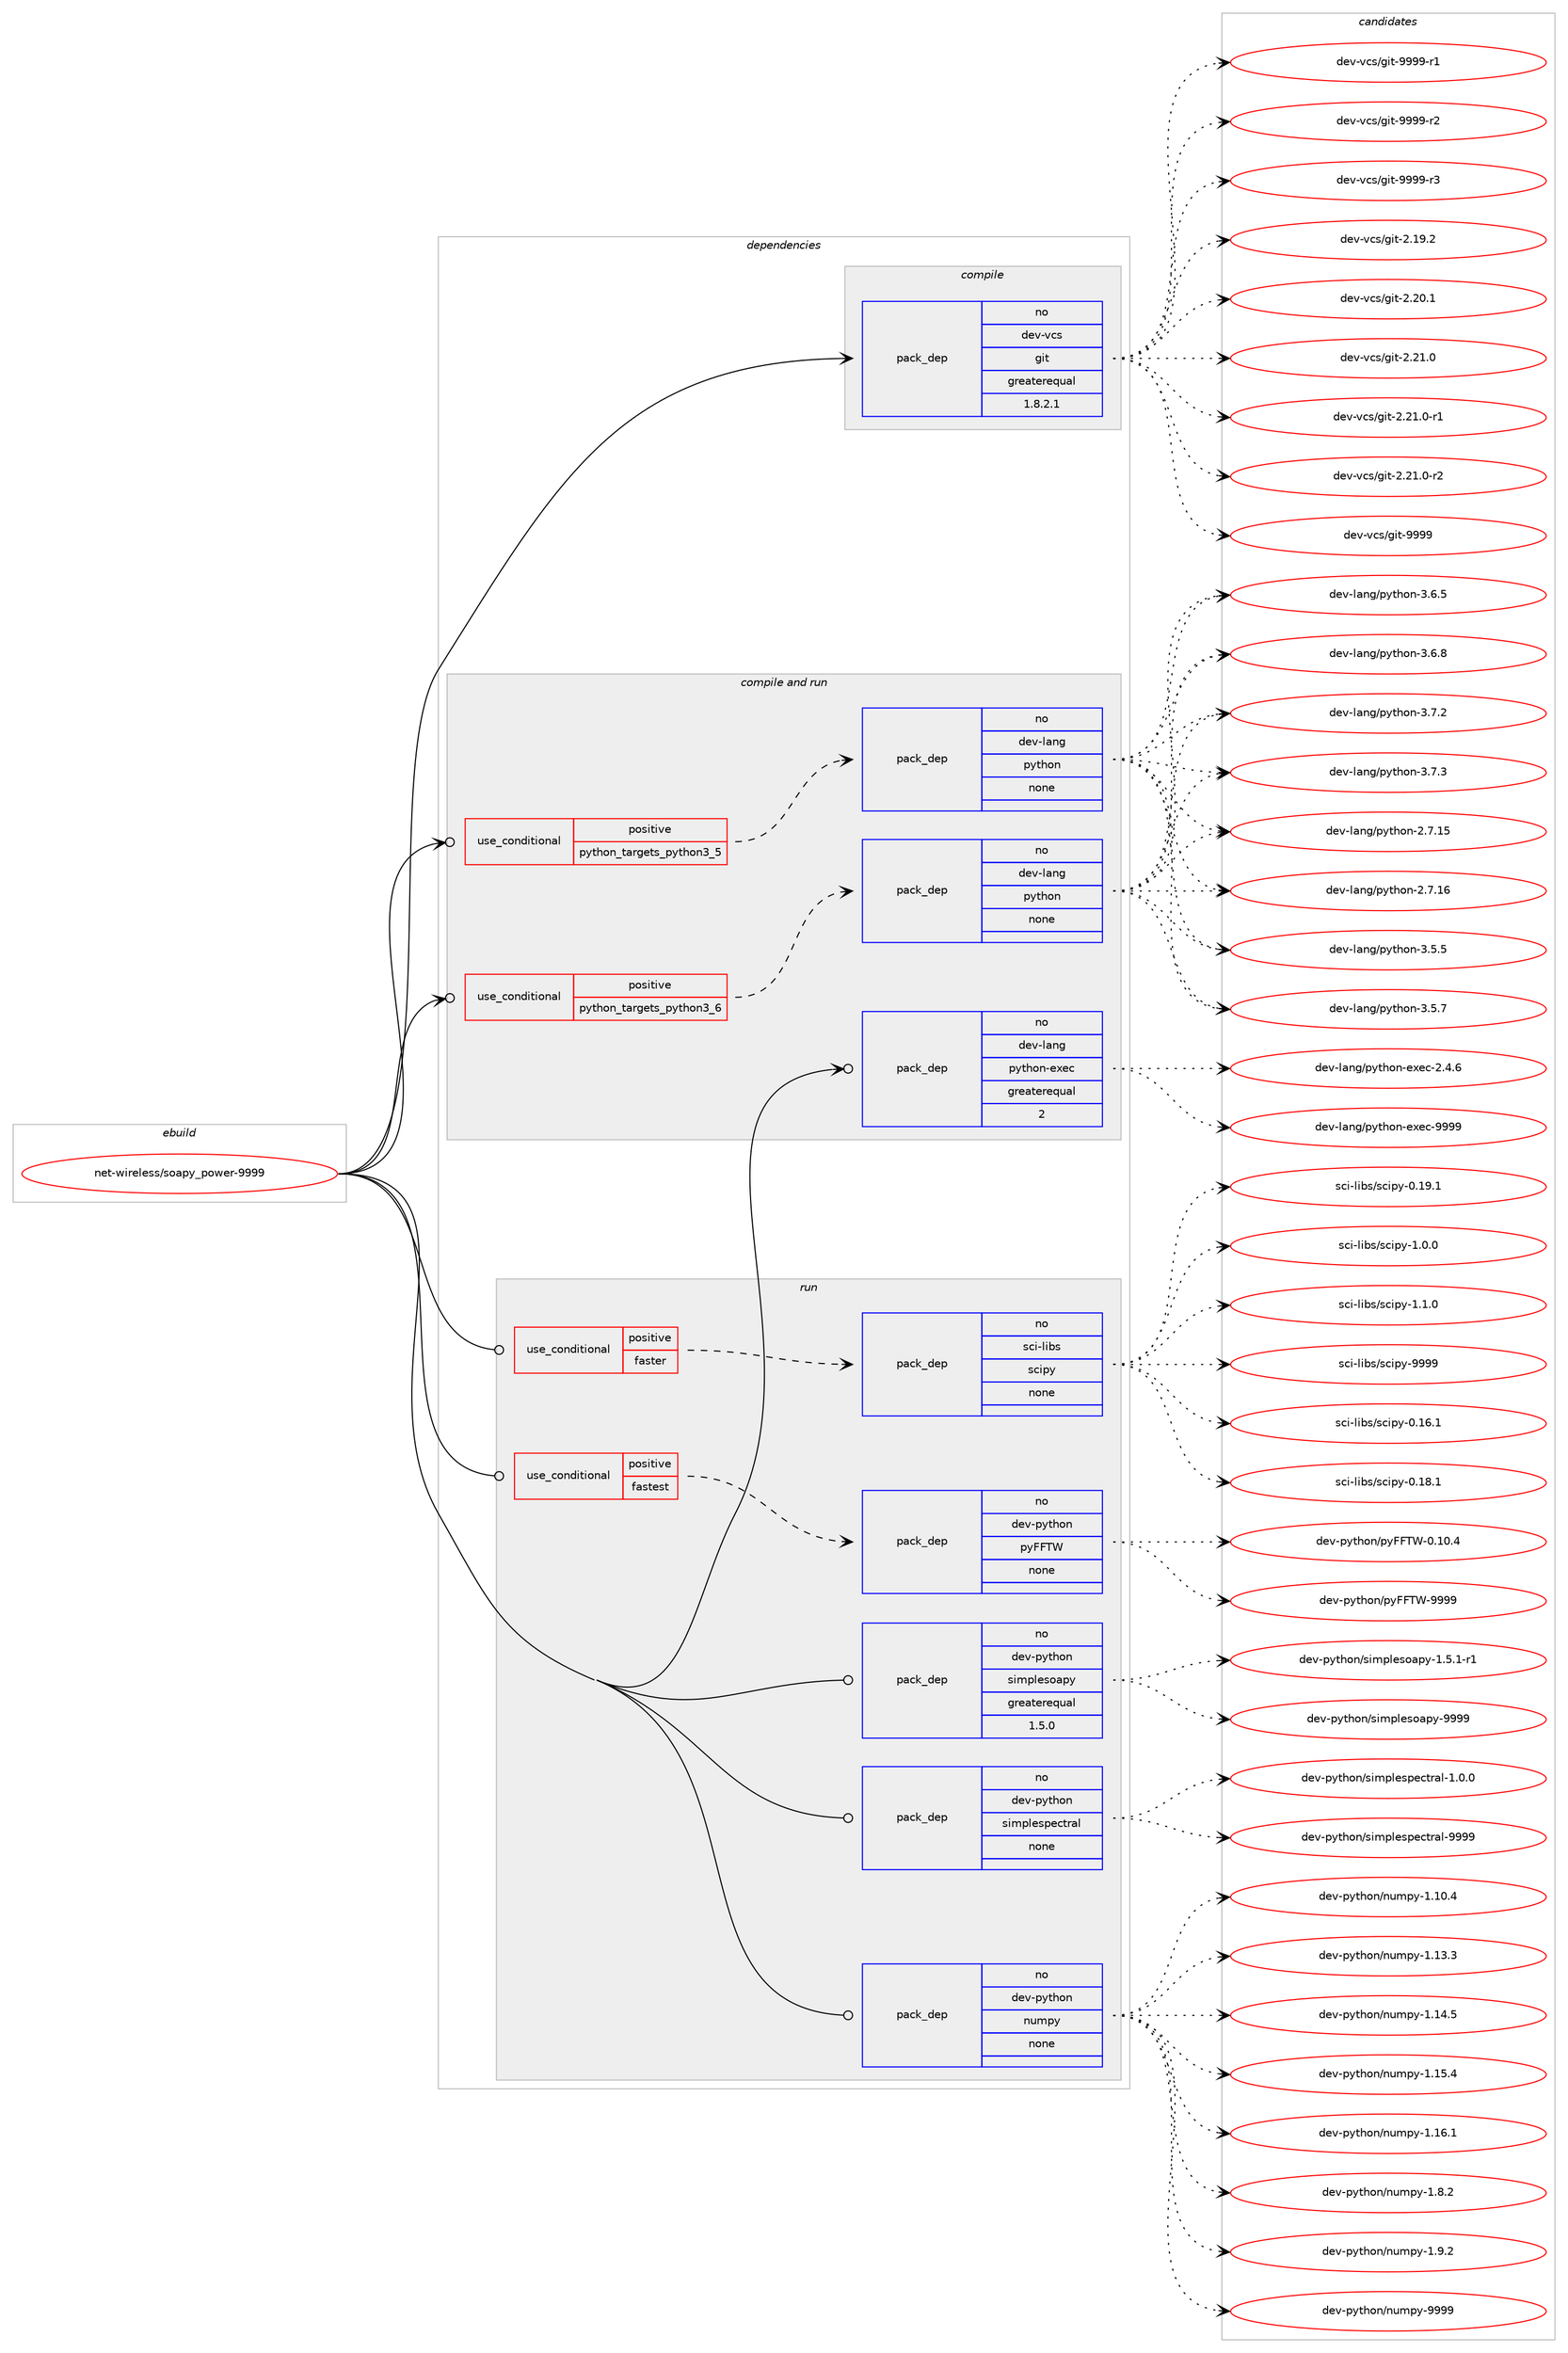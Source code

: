 digraph prolog {

# *************
# Graph options
# *************

newrank=true;
concentrate=true;
compound=true;
graph [rankdir=LR,fontname=Helvetica,fontsize=10,ranksep=1.5];#, ranksep=2.5, nodesep=0.2];
edge  [arrowhead=vee];
node  [fontname=Helvetica,fontsize=10];

# **********
# The ebuild
# **********

subgraph cluster_leftcol {
color=gray;
rank=same;
label=<<i>ebuild</i>>;
id [label="net-wireless/soapy_power-9999", color=red, width=4, href="../net-wireless/soapy_power-9999.svg"];
}

# ****************
# The dependencies
# ****************

subgraph cluster_midcol {
color=gray;
label=<<i>dependencies</i>>;
subgraph cluster_compile {
fillcolor="#eeeeee";
style=filled;
label=<<i>compile</i>>;
subgraph pack3091 {
dependency4218 [label=<<TABLE BORDER="0" CELLBORDER="1" CELLSPACING="0" CELLPADDING="4" WIDTH="220"><TR><TD ROWSPAN="6" CELLPADDING="30">pack_dep</TD></TR><TR><TD WIDTH="110">no</TD></TR><TR><TD>dev-vcs</TD></TR><TR><TD>git</TD></TR><TR><TD>greaterequal</TD></TR><TR><TD>1.8.2.1</TD></TR></TABLE>>, shape=none, color=blue];
}
id:e -> dependency4218:w [weight=20,style="solid",arrowhead="vee"];
}
subgraph cluster_compileandrun {
fillcolor="#eeeeee";
style=filled;
label=<<i>compile and run</i>>;
subgraph cond1053 {
dependency4219 [label=<<TABLE BORDER="0" CELLBORDER="1" CELLSPACING="0" CELLPADDING="4"><TR><TD ROWSPAN="3" CELLPADDING="10">use_conditional</TD></TR><TR><TD>positive</TD></TR><TR><TD>python_targets_python3_5</TD></TR></TABLE>>, shape=none, color=red];
subgraph pack3092 {
dependency4220 [label=<<TABLE BORDER="0" CELLBORDER="1" CELLSPACING="0" CELLPADDING="4" WIDTH="220"><TR><TD ROWSPAN="6" CELLPADDING="30">pack_dep</TD></TR><TR><TD WIDTH="110">no</TD></TR><TR><TD>dev-lang</TD></TR><TR><TD>python</TD></TR><TR><TD>none</TD></TR><TR><TD></TD></TR></TABLE>>, shape=none, color=blue];
}
dependency4219:e -> dependency4220:w [weight=20,style="dashed",arrowhead="vee"];
}
id:e -> dependency4219:w [weight=20,style="solid",arrowhead="odotvee"];
subgraph cond1054 {
dependency4221 [label=<<TABLE BORDER="0" CELLBORDER="1" CELLSPACING="0" CELLPADDING="4"><TR><TD ROWSPAN="3" CELLPADDING="10">use_conditional</TD></TR><TR><TD>positive</TD></TR><TR><TD>python_targets_python3_6</TD></TR></TABLE>>, shape=none, color=red];
subgraph pack3093 {
dependency4222 [label=<<TABLE BORDER="0" CELLBORDER="1" CELLSPACING="0" CELLPADDING="4" WIDTH="220"><TR><TD ROWSPAN="6" CELLPADDING="30">pack_dep</TD></TR><TR><TD WIDTH="110">no</TD></TR><TR><TD>dev-lang</TD></TR><TR><TD>python</TD></TR><TR><TD>none</TD></TR><TR><TD></TD></TR></TABLE>>, shape=none, color=blue];
}
dependency4221:e -> dependency4222:w [weight=20,style="dashed",arrowhead="vee"];
}
id:e -> dependency4221:w [weight=20,style="solid",arrowhead="odotvee"];
subgraph pack3094 {
dependency4223 [label=<<TABLE BORDER="0" CELLBORDER="1" CELLSPACING="0" CELLPADDING="4" WIDTH="220"><TR><TD ROWSPAN="6" CELLPADDING="30">pack_dep</TD></TR><TR><TD WIDTH="110">no</TD></TR><TR><TD>dev-lang</TD></TR><TR><TD>python-exec</TD></TR><TR><TD>greaterequal</TD></TR><TR><TD>2</TD></TR></TABLE>>, shape=none, color=blue];
}
id:e -> dependency4223:w [weight=20,style="solid",arrowhead="odotvee"];
}
subgraph cluster_run {
fillcolor="#eeeeee";
style=filled;
label=<<i>run</i>>;
subgraph cond1055 {
dependency4224 [label=<<TABLE BORDER="0" CELLBORDER="1" CELLSPACING="0" CELLPADDING="4"><TR><TD ROWSPAN="3" CELLPADDING="10">use_conditional</TD></TR><TR><TD>positive</TD></TR><TR><TD>faster</TD></TR></TABLE>>, shape=none, color=red];
subgraph pack3095 {
dependency4225 [label=<<TABLE BORDER="0" CELLBORDER="1" CELLSPACING="0" CELLPADDING="4" WIDTH="220"><TR><TD ROWSPAN="6" CELLPADDING="30">pack_dep</TD></TR><TR><TD WIDTH="110">no</TD></TR><TR><TD>sci-libs</TD></TR><TR><TD>scipy</TD></TR><TR><TD>none</TD></TR><TR><TD></TD></TR></TABLE>>, shape=none, color=blue];
}
dependency4224:e -> dependency4225:w [weight=20,style="dashed",arrowhead="vee"];
}
id:e -> dependency4224:w [weight=20,style="solid",arrowhead="odot"];
subgraph cond1056 {
dependency4226 [label=<<TABLE BORDER="0" CELLBORDER="1" CELLSPACING="0" CELLPADDING="4"><TR><TD ROWSPAN="3" CELLPADDING="10">use_conditional</TD></TR><TR><TD>positive</TD></TR><TR><TD>fastest</TD></TR></TABLE>>, shape=none, color=red];
subgraph pack3096 {
dependency4227 [label=<<TABLE BORDER="0" CELLBORDER="1" CELLSPACING="0" CELLPADDING="4" WIDTH="220"><TR><TD ROWSPAN="6" CELLPADDING="30">pack_dep</TD></TR><TR><TD WIDTH="110">no</TD></TR><TR><TD>dev-python</TD></TR><TR><TD>pyFFTW</TD></TR><TR><TD>none</TD></TR><TR><TD></TD></TR></TABLE>>, shape=none, color=blue];
}
dependency4226:e -> dependency4227:w [weight=20,style="dashed",arrowhead="vee"];
}
id:e -> dependency4226:w [weight=20,style="solid",arrowhead="odot"];
subgraph pack3097 {
dependency4228 [label=<<TABLE BORDER="0" CELLBORDER="1" CELLSPACING="0" CELLPADDING="4" WIDTH="220"><TR><TD ROWSPAN="6" CELLPADDING="30">pack_dep</TD></TR><TR><TD WIDTH="110">no</TD></TR><TR><TD>dev-python</TD></TR><TR><TD>numpy</TD></TR><TR><TD>none</TD></TR><TR><TD></TD></TR></TABLE>>, shape=none, color=blue];
}
id:e -> dependency4228:w [weight=20,style="solid",arrowhead="odot"];
subgraph pack3098 {
dependency4229 [label=<<TABLE BORDER="0" CELLBORDER="1" CELLSPACING="0" CELLPADDING="4" WIDTH="220"><TR><TD ROWSPAN="6" CELLPADDING="30">pack_dep</TD></TR><TR><TD WIDTH="110">no</TD></TR><TR><TD>dev-python</TD></TR><TR><TD>simplesoapy</TD></TR><TR><TD>greaterequal</TD></TR><TR><TD>1.5.0</TD></TR></TABLE>>, shape=none, color=blue];
}
id:e -> dependency4229:w [weight=20,style="solid",arrowhead="odot"];
subgraph pack3099 {
dependency4230 [label=<<TABLE BORDER="0" CELLBORDER="1" CELLSPACING="0" CELLPADDING="4" WIDTH="220"><TR><TD ROWSPAN="6" CELLPADDING="30">pack_dep</TD></TR><TR><TD WIDTH="110">no</TD></TR><TR><TD>dev-python</TD></TR><TR><TD>simplespectral</TD></TR><TR><TD>none</TD></TR><TR><TD></TD></TR></TABLE>>, shape=none, color=blue];
}
id:e -> dependency4230:w [weight=20,style="solid",arrowhead="odot"];
}
}

# **************
# The candidates
# **************

subgraph cluster_choices {
rank=same;
color=gray;
label=<<i>candidates</i>>;

subgraph choice3091 {
color=black;
nodesep=1;
choice10010111845118991154710310511645504649574650 [label="dev-vcs/git-2.19.2", color=red, width=4,href="../dev-vcs/git-2.19.2.svg"];
choice10010111845118991154710310511645504650484649 [label="dev-vcs/git-2.20.1", color=red, width=4,href="../dev-vcs/git-2.20.1.svg"];
choice10010111845118991154710310511645504650494648 [label="dev-vcs/git-2.21.0", color=red, width=4,href="../dev-vcs/git-2.21.0.svg"];
choice100101118451189911547103105116455046504946484511449 [label="dev-vcs/git-2.21.0-r1", color=red, width=4,href="../dev-vcs/git-2.21.0-r1.svg"];
choice100101118451189911547103105116455046504946484511450 [label="dev-vcs/git-2.21.0-r2", color=red, width=4,href="../dev-vcs/git-2.21.0-r2.svg"];
choice1001011184511899115471031051164557575757 [label="dev-vcs/git-9999", color=red, width=4,href="../dev-vcs/git-9999.svg"];
choice10010111845118991154710310511645575757574511449 [label="dev-vcs/git-9999-r1", color=red, width=4,href="../dev-vcs/git-9999-r1.svg"];
choice10010111845118991154710310511645575757574511450 [label="dev-vcs/git-9999-r2", color=red, width=4,href="../dev-vcs/git-9999-r2.svg"];
choice10010111845118991154710310511645575757574511451 [label="dev-vcs/git-9999-r3", color=red, width=4,href="../dev-vcs/git-9999-r3.svg"];
dependency4218:e -> choice10010111845118991154710310511645504649574650:w [style=dotted,weight="100"];
dependency4218:e -> choice10010111845118991154710310511645504650484649:w [style=dotted,weight="100"];
dependency4218:e -> choice10010111845118991154710310511645504650494648:w [style=dotted,weight="100"];
dependency4218:e -> choice100101118451189911547103105116455046504946484511449:w [style=dotted,weight="100"];
dependency4218:e -> choice100101118451189911547103105116455046504946484511450:w [style=dotted,weight="100"];
dependency4218:e -> choice1001011184511899115471031051164557575757:w [style=dotted,weight="100"];
dependency4218:e -> choice10010111845118991154710310511645575757574511449:w [style=dotted,weight="100"];
dependency4218:e -> choice10010111845118991154710310511645575757574511450:w [style=dotted,weight="100"];
dependency4218:e -> choice10010111845118991154710310511645575757574511451:w [style=dotted,weight="100"];
}
subgraph choice3092 {
color=black;
nodesep=1;
choice10010111845108971101034711212111610411111045504655464953 [label="dev-lang/python-2.7.15", color=red, width=4,href="../dev-lang/python-2.7.15.svg"];
choice10010111845108971101034711212111610411111045504655464954 [label="dev-lang/python-2.7.16", color=red, width=4,href="../dev-lang/python-2.7.16.svg"];
choice100101118451089711010347112121116104111110455146534653 [label="dev-lang/python-3.5.5", color=red, width=4,href="../dev-lang/python-3.5.5.svg"];
choice100101118451089711010347112121116104111110455146534655 [label="dev-lang/python-3.5.7", color=red, width=4,href="../dev-lang/python-3.5.7.svg"];
choice100101118451089711010347112121116104111110455146544653 [label="dev-lang/python-3.6.5", color=red, width=4,href="../dev-lang/python-3.6.5.svg"];
choice100101118451089711010347112121116104111110455146544656 [label="dev-lang/python-3.6.8", color=red, width=4,href="../dev-lang/python-3.6.8.svg"];
choice100101118451089711010347112121116104111110455146554650 [label="dev-lang/python-3.7.2", color=red, width=4,href="../dev-lang/python-3.7.2.svg"];
choice100101118451089711010347112121116104111110455146554651 [label="dev-lang/python-3.7.3", color=red, width=4,href="../dev-lang/python-3.7.3.svg"];
dependency4220:e -> choice10010111845108971101034711212111610411111045504655464953:w [style=dotted,weight="100"];
dependency4220:e -> choice10010111845108971101034711212111610411111045504655464954:w [style=dotted,weight="100"];
dependency4220:e -> choice100101118451089711010347112121116104111110455146534653:w [style=dotted,weight="100"];
dependency4220:e -> choice100101118451089711010347112121116104111110455146534655:w [style=dotted,weight="100"];
dependency4220:e -> choice100101118451089711010347112121116104111110455146544653:w [style=dotted,weight="100"];
dependency4220:e -> choice100101118451089711010347112121116104111110455146544656:w [style=dotted,weight="100"];
dependency4220:e -> choice100101118451089711010347112121116104111110455146554650:w [style=dotted,weight="100"];
dependency4220:e -> choice100101118451089711010347112121116104111110455146554651:w [style=dotted,weight="100"];
}
subgraph choice3093 {
color=black;
nodesep=1;
choice10010111845108971101034711212111610411111045504655464953 [label="dev-lang/python-2.7.15", color=red, width=4,href="../dev-lang/python-2.7.15.svg"];
choice10010111845108971101034711212111610411111045504655464954 [label="dev-lang/python-2.7.16", color=red, width=4,href="../dev-lang/python-2.7.16.svg"];
choice100101118451089711010347112121116104111110455146534653 [label="dev-lang/python-3.5.5", color=red, width=4,href="../dev-lang/python-3.5.5.svg"];
choice100101118451089711010347112121116104111110455146534655 [label="dev-lang/python-3.5.7", color=red, width=4,href="../dev-lang/python-3.5.7.svg"];
choice100101118451089711010347112121116104111110455146544653 [label="dev-lang/python-3.6.5", color=red, width=4,href="../dev-lang/python-3.6.5.svg"];
choice100101118451089711010347112121116104111110455146544656 [label="dev-lang/python-3.6.8", color=red, width=4,href="../dev-lang/python-3.6.8.svg"];
choice100101118451089711010347112121116104111110455146554650 [label="dev-lang/python-3.7.2", color=red, width=4,href="../dev-lang/python-3.7.2.svg"];
choice100101118451089711010347112121116104111110455146554651 [label="dev-lang/python-3.7.3", color=red, width=4,href="../dev-lang/python-3.7.3.svg"];
dependency4222:e -> choice10010111845108971101034711212111610411111045504655464953:w [style=dotted,weight="100"];
dependency4222:e -> choice10010111845108971101034711212111610411111045504655464954:w [style=dotted,weight="100"];
dependency4222:e -> choice100101118451089711010347112121116104111110455146534653:w [style=dotted,weight="100"];
dependency4222:e -> choice100101118451089711010347112121116104111110455146534655:w [style=dotted,weight="100"];
dependency4222:e -> choice100101118451089711010347112121116104111110455146544653:w [style=dotted,weight="100"];
dependency4222:e -> choice100101118451089711010347112121116104111110455146544656:w [style=dotted,weight="100"];
dependency4222:e -> choice100101118451089711010347112121116104111110455146554650:w [style=dotted,weight="100"];
dependency4222:e -> choice100101118451089711010347112121116104111110455146554651:w [style=dotted,weight="100"];
}
subgraph choice3094 {
color=black;
nodesep=1;
choice1001011184510897110103471121211161041111104510112010199455046524654 [label="dev-lang/python-exec-2.4.6", color=red, width=4,href="../dev-lang/python-exec-2.4.6.svg"];
choice10010111845108971101034711212111610411111045101120101994557575757 [label="dev-lang/python-exec-9999", color=red, width=4,href="../dev-lang/python-exec-9999.svg"];
dependency4223:e -> choice1001011184510897110103471121211161041111104510112010199455046524654:w [style=dotted,weight="100"];
dependency4223:e -> choice10010111845108971101034711212111610411111045101120101994557575757:w [style=dotted,weight="100"];
}
subgraph choice3095 {
color=black;
nodesep=1;
choice115991054510810598115471159910511212145484649544649 [label="sci-libs/scipy-0.16.1", color=red, width=4,href="../sci-libs/scipy-0.16.1.svg"];
choice115991054510810598115471159910511212145484649564649 [label="sci-libs/scipy-0.18.1", color=red, width=4,href="../sci-libs/scipy-0.18.1.svg"];
choice115991054510810598115471159910511212145484649574649 [label="sci-libs/scipy-0.19.1", color=red, width=4,href="../sci-libs/scipy-0.19.1.svg"];
choice1159910545108105981154711599105112121454946484648 [label="sci-libs/scipy-1.0.0", color=red, width=4,href="../sci-libs/scipy-1.0.0.svg"];
choice1159910545108105981154711599105112121454946494648 [label="sci-libs/scipy-1.1.0", color=red, width=4,href="../sci-libs/scipy-1.1.0.svg"];
choice11599105451081059811547115991051121214557575757 [label="sci-libs/scipy-9999", color=red, width=4,href="../sci-libs/scipy-9999.svg"];
dependency4225:e -> choice115991054510810598115471159910511212145484649544649:w [style=dotted,weight="100"];
dependency4225:e -> choice115991054510810598115471159910511212145484649564649:w [style=dotted,weight="100"];
dependency4225:e -> choice115991054510810598115471159910511212145484649574649:w [style=dotted,weight="100"];
dependency4225:e -> choice1159910545108105981154711599105112121454946484648:w [style=dotted,weight="100"];
dependency4225:e -> choice1159910545108105981154711599105112121454946494648:w [style=dotted,weight="100"];
dependency4225:e -> choice11599105451081059811547115991051121214557575757:w [style=dotted,weight="100"];
}
subgraph choice3096 {
color=black;
nodesep=1;
choice10010111845112121116104111110471121217070848745484649484652 [label="dev-python/pyFFTW-0.10.4", color=red, width=4,href="../dev-python/pyFFTW-0.10.4.svg"];
choice1001011184511212111610411111047112121707084874557575757 [label="dev-python/pyFFTW-9999", color=red, width=4,href="../dev-python/pyFFTW-9999.svg"];
dependency4227:e -> choice10010111845112121116104111110471121217070848745484649484652:w [style=dotted,weight="100"];
dependency4227:e -> choice1001011184511212111610411111047112121707084874557575757:w [style=dotted,weight="100"];
}
subgraph choice3097 {
color=black;
nodesep=1;
choice100101118451121211161041111104711011710911212145494649484652 [label="dev-python/numpy-1.10.4", color=red, width=4,href="../dev-python/numpy-1.10.4.svg"];
choice100101118451121211161041111104711011710911212145494649514651 [label="dev-python/numpy-1.13.3", color=red, width=4,href="../dev-python/numpy-1.13.3.svg"];
choice100101118451121211161041111104711011710911212145494649524653 [label="dev-python/numpy-1.14.5", color=red, width=4,href="../dev-python/numpy-1.14.5.svg"];
choice100101118451121211161041111104711011710911212145494649534652 [label="dev-python/numpy-1.15.4", color=red, width=4,href="../dev-python/numpy-1.15.4.svg"];
choice100101118451121211161041111104711011710911212145494649544649 [label="dev-python/numpy-1.16.1", color=red, width=4,href="../dev-python/numpy-1.16.1.svg"];
choice1001011184511212111610411111047110117109112121454946564650 [label="dev-python/numpy-1.8.2", color=red, width=4,href="../dev-python/numpy-1.8.2.svg"];
choice1001011184511212111610411111047110117109112121454946574650 [label="dev-python/numpy-1.9.2", color=red, width=4,href="../dev-python/numpy-1.9.2.svg"];
choice10010111845112121116104111110471101171091121214557575757 [label="dev-python/numpy-9999", color=red, width=4,href="../dev-python/numpy-9999.svg"];
dependency4228:e -> choice100101118451121211161041111104711011710911212145494649484652:w [style=dotted,weight="100"];
dependency4228:e -> choice100101118451121211161041111104711011710911212145494649514651:w [style=dotted,weight="100"];
dependency4228:e -> choice100101118451121211161041111104711011710911212145494649524653:w [style=dotted,weight="100"];
dependency4228:e -> choice100101118451121211161041111104711011710911212145494649534652:w [style=dotted,weight="100"];
dependency4228:e -> choice100101118451121211161041111104711011710911212145494649544649:w [style=dotted,weight="100"];
dependency4228:e -> choice1001011184511212111610411111047110117109112121454946564650:w [style=dotted,weight="100"];
dependency4228:e -> choice1001011184511212111610411111047110117109112121454946574650:w [style=dotted,weight="100"];
dependency4228:e -> choice10010111845112121116104111110471101171091121214557575757:w [style=dotted,weight="100"];
}
subgraph choice3098 {
color=black;
nodesep=1;
choice1001011184511212111610411111047115105109112108101115111971121214549465346494511449 [label="dev-python/simplesoapy-1.5.1-r1", color=red, width=4,href="../dev-python/simplesoapy-1.5.1-r1.svg"];
choice1001011184511212111610411111047115105109112108101115111971121214557575757 [label="dev-python/simplesoapy-9999", color=red, width=4,href="../dev-python/simplesoapy-9999.svg"];
dependency4229:e -> choice1001011184511212111610411111047115105109112108101115111971121214549465346494511449:w [style=dotted,weight="100"];
dependency4229:e -> choice1001011184511212111610411111047115105109112108101115111971121214557575757:w [style=dotted,weight="100"];
}
subgraph choice3099 {
color=black;
nodesep=1;
choice10010111845112121116104111110471151051091121081011151121019911611497108454946484648 [label="dev-python/simplespectral-1.0.0", color=red, width=4,href="../dev-python/simplespectral-1.0.0.svg"];
choice100101118451121211161041111104711510510911210810111511210199116114971084557575757 [label="dev-python/simplespectral-9999", color=red, width=4,href="../dev-python/simplespectral-9999.svg"];
dependency4230:e -> choice10010111845112121116104111110471151051091121081011151121019911611497108454946484648:w [style=dotted,weight="100"];
dependency4230:e -> choice100101118451121211161041111104711510510911210810111511210199116114971084557575757:w [style=dotted,weight="100"];
}
}

}
